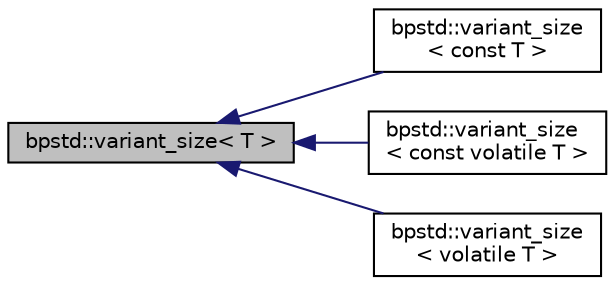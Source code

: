 digraph "bpstd::variant_size&lt; T &gt;"
{
 // LATEX_PDF_SIZE
  edge [fontname="Helvetica",fontsize="10",labelfontname="Helvetica",labelfontsize="10"];
  node [fontname="Helvetica",fontsize="10",shape=record];
  rankdir="LR";
  Node1 [label="bpstd::variant_size\< T \>",height=0.2,width=0.4,color="black", fillcolor="grey75", style="filled", fontcolor="black",tooltip="Provides access to the number of alternatives in a possibly cv-qualified variant as a compile-time co..."];
  Node1 -> Node2 [dir="back",color="midnightblue",fontsize="10",style="solid",fontname="Helvetica"];
  Node2 [label="bpstd::variant_size\l\< const T \>",height=0.2,width=0.4,color="black", fillcolor="white", style="filled",URL="$d2/d8f/structbpstd_1_1variant__size_3_01const_01_t_01_4.html",tooltip=" "];
  Node1 -> Node3 [dir="back",color="midnightblue",fontsize="10",style="solid",fontname="Helvetica"];
  Node3 [label="bpstd::variant_size\l\< const volatile T \>",height=0.2,width=0.4,color="black", fillcolor="white", style="filled",URL="$da/d3e/structbpstd_1_1variant__size_3_01const_01volatile_01_t_01_4.html",tooltip=" "];
  Node1 -> Node4 [dir="back",color="midnightblue",fontsize="10",style="solid",fontname="Helvetica"];
  Node4 [label="bpstd::variant_size\l\< volatile T \>",height=0.2,width=0.4,color="black", fillcolor="white", style="filled",URL="$d9/d4a/structbpstd_1_1variant__size_3_01volatile_01_t_01_4.html",tooltip=" "];
}
